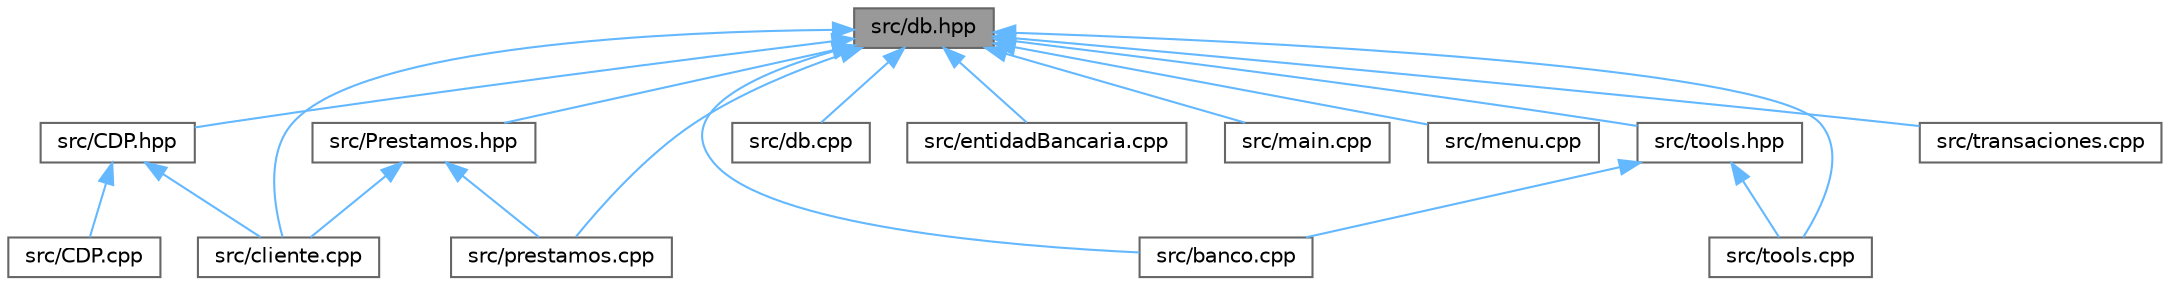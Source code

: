digraph "src/db.hpp"
{
 // LATEX_PDF_SIZE
  bgcolor="transparent";
  edge [fontname=Helvetica,fontsize=10,labelfontname=Helvetica,labelfontsize=10];
  node [fontname=Helvetica,fontsize=10,shape=box,height=0.2,width=0.4];
  Node1 [id="Node000001",label="src/db.hpp",height=0.2,width=0.4,color="gray40", fillcolor="grey60", style="filled", fontcolor="black",tooltip="Header file de la base de datos MIT License."];
  Node1 -> Node2 [id="edge1_Node000001_Node000002",dir="back",color="steelblue1",style="solid",tooltip=" "];
  Node2 [id="Node000002",label="src/CDP.hpp",height=0.2,width=0.4,color="grey40", fillcolor="white", style="filled",URL="$_c_d_p_8hpp.html",tooltip="Header file de la clase CDP y sus clases derivadas."];
  Node2 -> Node3 [id="edge2_Node000002_Node000003",dir="back",color="steelblue1",style="solid",tooltip=" "];
  Node3 [id="Node000003",label="src/CDP.cpp",height=0.2,width=0.4,color="grey40", fillcolor="white", style="filled",URL="$_c_d_p_8cpp.html",tooltip="Implementacion de la clase CDP MIT License."];
  Node2 -> Node4 [id="edge3_Node000002_Node000004",dir="back",color="steelblue1",style="solid",tooltip=" "];
  Node4 [id="Node000004",label="src/cliente.cpp",height=0.2,width=0.4,color="grey40", fillcolor="white", style="filled",URL="$cliente_8cpp.html",tooltip="Implementacion de la clase cliente MIT License."];
  Node1 -> Node5 [id="edge4_Node000001_Node000005",dir="back",color="steelblue1",style="solid",tooltip=" "];
  Node5 [id="Node000005",label="src/Prestamos.hpp",height=0.2,width=0.4,color="grey40", fillcolor="white", style="filled",URL="$_prestamos_8hpp.html",tooltip="Header file de la clase Prestamos MIT License."];
  Node5 -> Node4 [id="edge5_Node000005_Node000004",dir="back",color="steelblue1",style="solid",tooltip=" "];
  Node5 -> Node6 [id="edge6_Node000005_Node000006",dir="back",color="steelblue1",style="solid",tooltip=" "];
  Node6 [id="Node000006",label="src/prestamos.cpp",height=0.2,width=0.4,color="grey40", fillcolor="white", style="filled",URL="$prestamos_8cpp.html",tooltip="Implementacion de la clase Prestamos MIT License."];
  Node1 -> Node7 [id="edge7_Node000001_Node000007",dir="back",color="steelblue1",style="solid",tooltip=" "];
  Node7 [id="Node000007",label="src/banco.cpp",height=0.2,width=0.4,color="grey40", fillcolor="white", style="filled",URL="$banco_8cpp.html",tooltip="Implementacion de la clase Banco MIT License."];
  Node1 -> Node4 [id="edge8_Node000001_Node000004",dir="back",color="steelblue1",style="solid",tooltip=" "];
  Node1 -> Node8 [id="edge9_Node000001_Node000008",dir="back",color="steelblue1",style="solid",tooltip=" "];
  Node8 [id="Node000008",label="src/db.cpp",height=0.2,width=0.4,color="grey40", fillcolor="white", style="filled",URL="$db_8cpp.html",tooltip="Implementacion de la base de datos MIT License."];
  Node1 -> Node9 [id="edge10_Node000001_Node000009",dir="back",color="steelblue1",style="solid",tooltip=" "];
  Node9 [id="Node000009",label="src/entidadBancaria.cpp",height=0.2,width=0.4,color="grey40", fillcolor="white", style="filled",URL="$entidad_bancaria_8cpp.html",tooltip="Implementacion de la clase EntidadBancaria MIT License."];
  Node1 -> Node10 [id="edge11_Node000001_Node000010",dir="back",color="steelblue1",style="solid",tooltip=" "];
  Node10 [id="Node000010",label="src/main.cpp",height=0.2,width=0.4,color="grey40", fillcolor="white", style="filled",URL="$main_8cpp.html",tooltip="Main del proyecto MIT License."];
  Node1 -> Node11 [id="edge12_Node000001_Node000011",dir="back",color="steelblue1",style="solid",tooltip=" "];
  Node11 [id="Node000011",label="src/menu.cpp",height=0.2,width=0.4,color="grey40", fillcolor="white", style="filled",URL="$menu_8cpp.html",tooltip="Implementacion de la clase Menu MIT License."];
  Node1 -> Node6 [id="edge13_Node000001_Node000006",dir="back",color="steelblue1",style="solid",tooltip=" "];
  Node1 -> Node12 [id="edge14_Node000001_Node000012",dir="back",color="steelblue1",style="solid",tooltip=" "];
  Node12 [id="Node000012",label="src/tools.cpp",height=0.2,width=0.4,color="grey40", fillcolor="white", style="filled",URL="$tools_8cpp.html",tooltip=" "];
  Node1 -> Node13 [id="edge15_Node000001_Node000013",dir="back",color="steelblue1",style="solid",tooltip=" "];
  Node13 [id="Node000013",label="src/tools.hpp",height=0.2,width=0.4,color="grey40", fillcolor="white", style="filled",URL="$tools_8hpp.html",tooltip=" "];
  Node13 -> Node7 [id="edge16_Node000013_Node000007",dir="back",color="steelblue1",style="solid",tooltip=" "];
  Node13 -> Node12 [id="edge17_Node000013_Node000012",dir="back",color="steelblue1",style="solid",tooltip=" "];
  Node1 -> Node14 [id="edge18_Node000001_Node000014",dir="back",color="steelblue1",style="solid",tooltip=" "];
  Node14 [id="Node000014",label="src/transaciones.cpp",height=0.2,width=0.4,color="grey40", fillcolor="white", style="filled",URL="$transaciones_8cpp.html",tooltip="Implementación de la clase Operaciones MIT License."];
}
